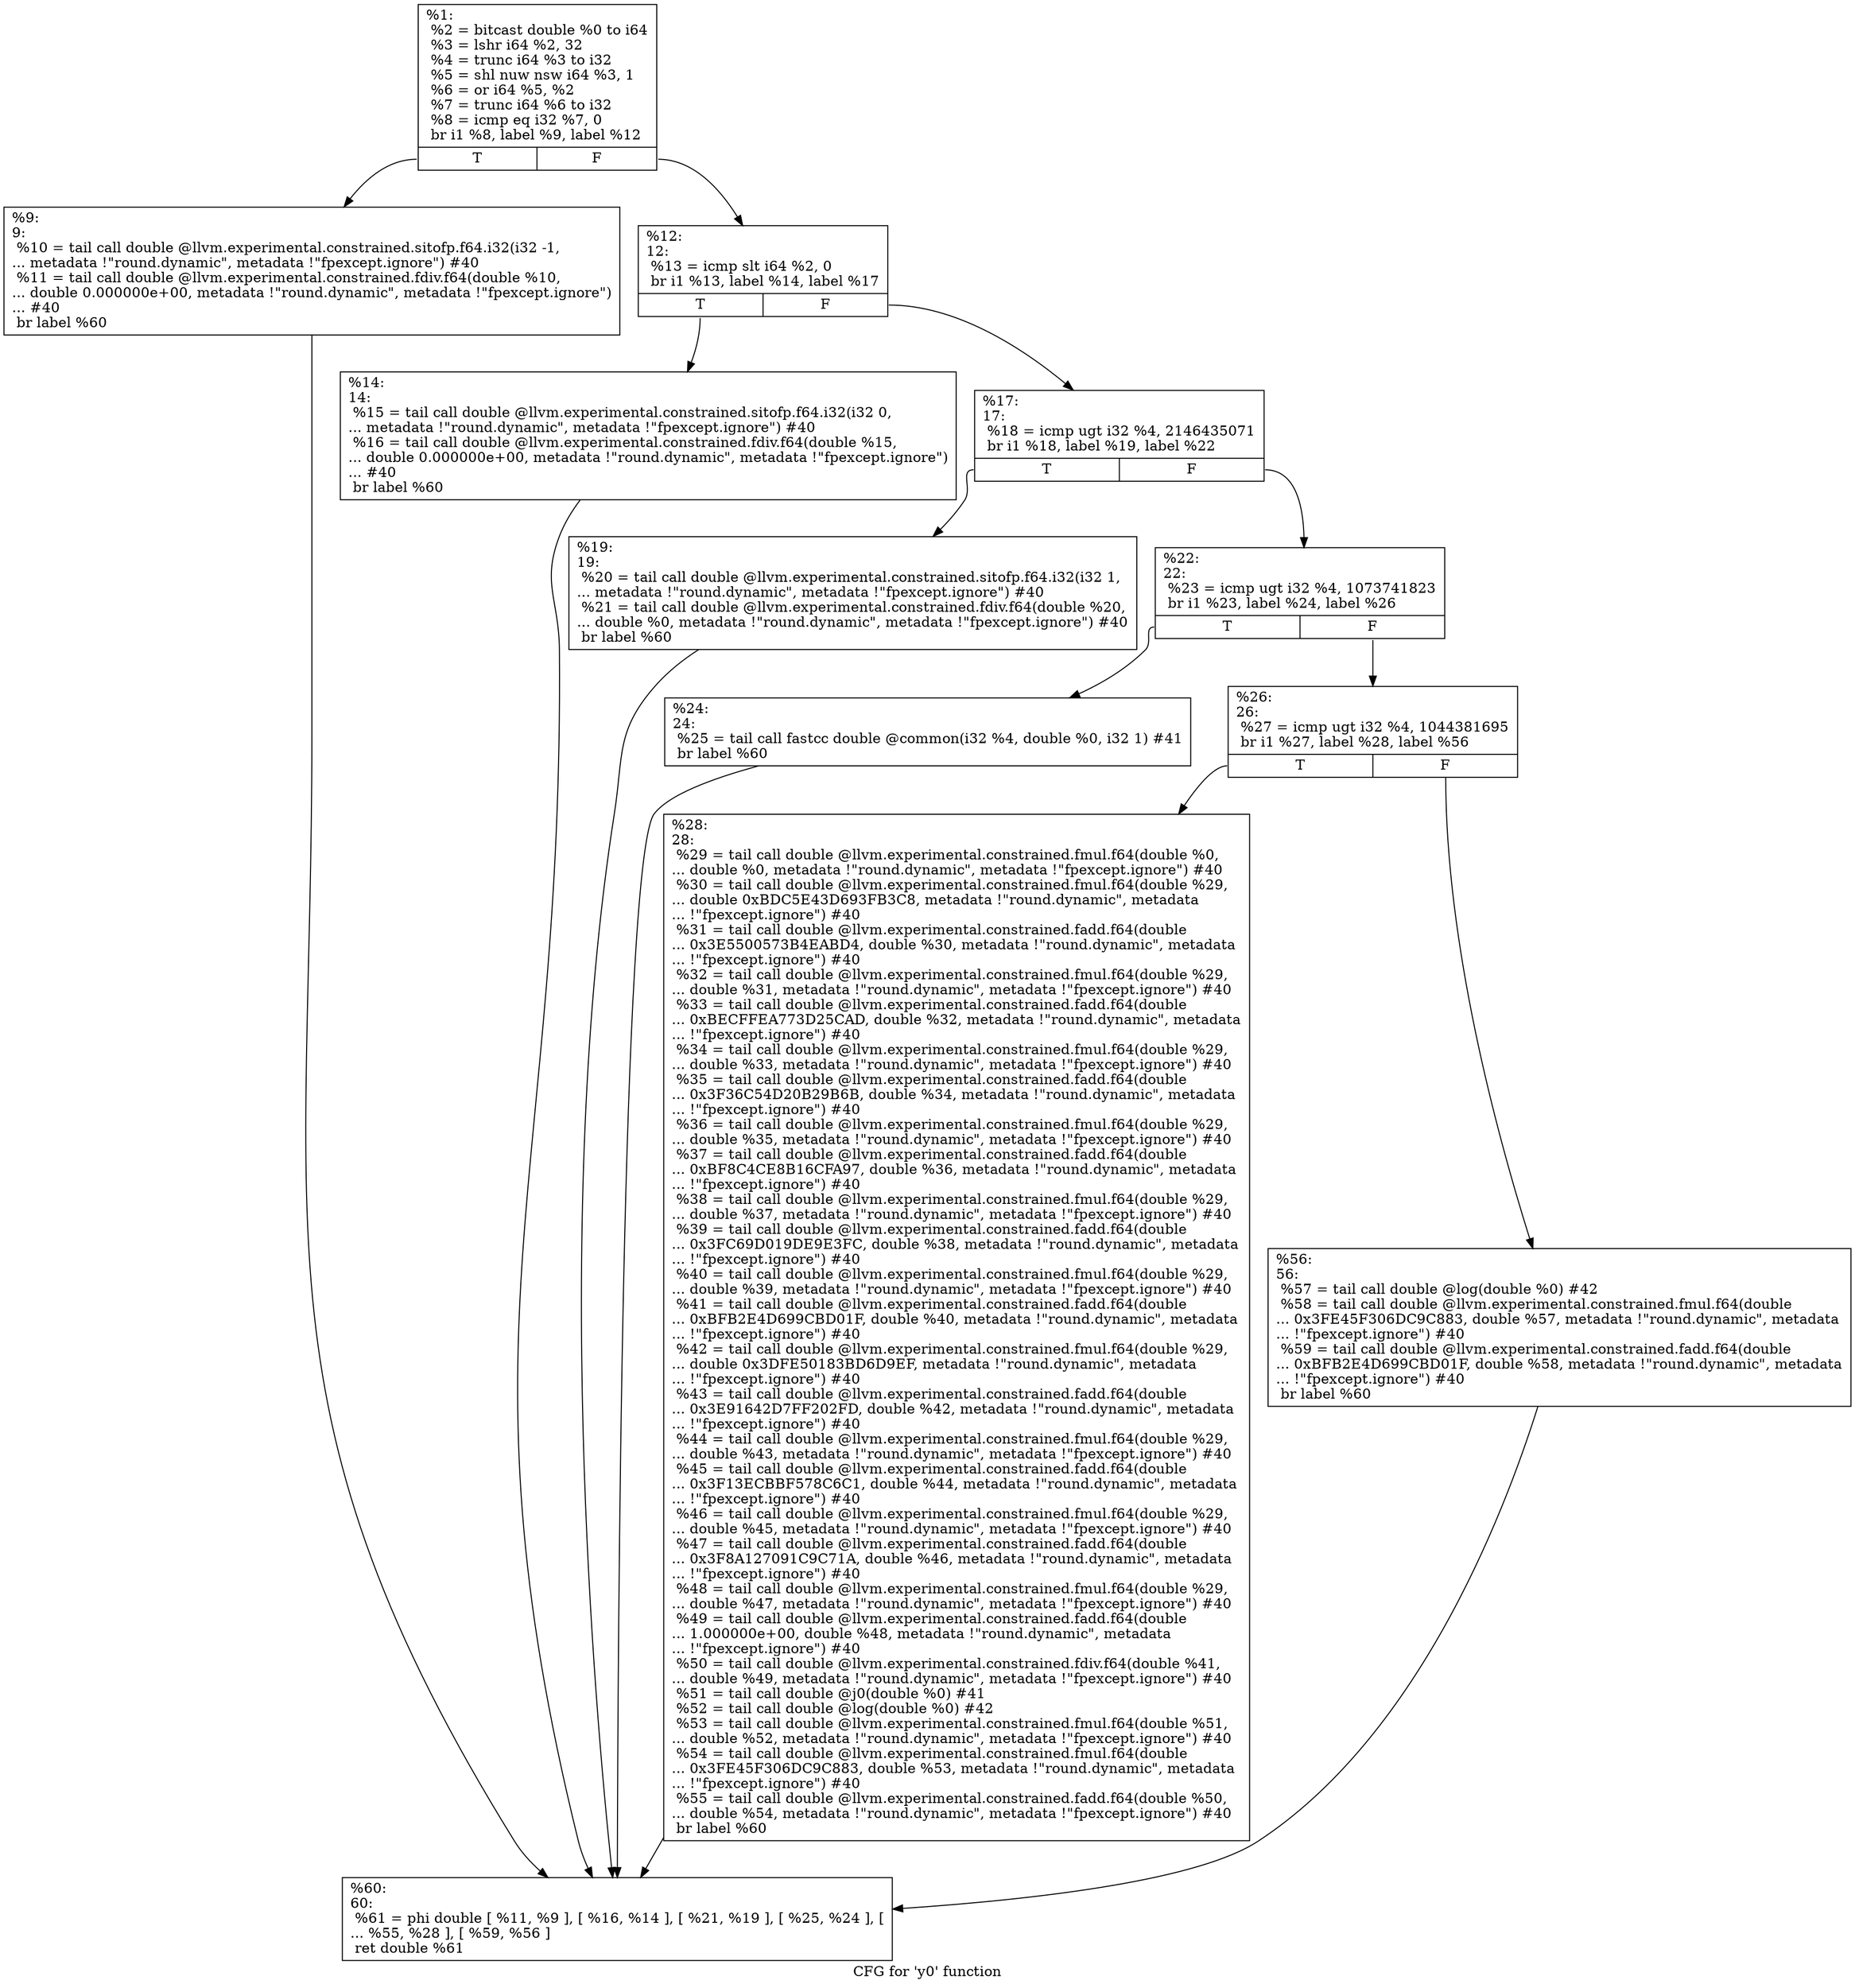 digraph "CFG for 'y0' function" {
	label="CFG for 'y0' function";

	Node0x1bd8c90 [shape=record,label="{%1:\l  %2 = bitcast double %0 to i64\l  %3 = lshr i64 %2, 32\l  %4 = trunc i64 %3 to i32\l  %5 = shl nuw nsw i64 %3, 1\l  %6 = or i64 %5, %2\l  %7 = trunc i64 %6 to i32\l  %8 = icmp eq i32 %7, 0\l  br i1 %8, label %9, label %12\l|{<s0>T|<s1>F}}"];
	Node0x1bd8c90:s0 -> Node0x1bd8ce0;
	Node0x1bd8c90:s1 -> Node0x1bd8d30;
	Node0x1bd8ce0 [shape=record,label="{%9:\l9:                                                \l  %10 = tail call double @llvm.experimental.constrained.sitofp.f64.i32(i32 -1,\l... metadata !\"round.dynamic\", metadata !\"fpexcept.ignore\") #40\l  %11 = tail call double @llvm.experimental.constrained.fdiv.f64(double %10,\l... double 0.000000e+00, metadata !\"round.dynamic\", metadata !\"fpexcept.ignore\")\l... #40\l  br label %60\l}"];
	Node0x1bd8ce0 -> Node0x1bd9000;
	Node0x1bd8d30 [shape=record,label="{%12:\l12:                                               \l  %13 = icmp slt i64 %2, 0\l  br i1 %13, label %14, label %17\l|{<s0>T|<s1>F}}"];
	Node0x1bd8d30:s0 -> Node0x1bd8d80;
	Node0x1bd8d30:s1 -> Node0x1bd8dd0;
	Node0x1bd8d80 [shape=record,label="{%14:\l14:                                               \l  %15 = tail call double @llvm.experimental.constrained.sitofp.f64.i32(i32 0,\l... metadata !\"round.dynamic\", metadata !\"fpexcept.ignore\") #40\l  %16 = tail call double @llvm.experimental.constrained.fdiv.f64(double %15,\l... double 0.000000e+00, metadata !\"round.dynamic\", metadata !\"fpexcept.ignore\")\l... #40\l  br label %60\l}"];
	Node0x1bd8d80 -> Node0x1bd9000;
	Node0x1bd8dd0 [shape=record,label="{%17:\l17:                                               \l  %18 = icmp ugt i32 %4, 2146435071\l  br i1 %18, label %19, label %22\l|{<s0>T|<s1>F}}"];
	Node0x1bd8dd0:s0 -> Node0x1bd8e20;
	Node0x1bd8dd0:s1 -> Node0x1bd8e70;
	Node0x1bd8e20 [shape=record,label="{%19:\l19:                                               \l  %20 = tail call double @llvm.experimental.constrained.sitofp.f64.i32(i32 1,\l... metadata !\"round.dynamic\", metadata !\"fpexcept.ignore\") #40\l  %21 = tail call double @llvm.experimental.constrained.fdiv.f64(double %20,\l... double %0, metadata !\"round.dynamic\", metadata !\"fpexcept.ignore\") #40\l  br label %60\l}"];
	Node0x1bd8e20 -> Node0x1bd9000;
	Node0x1bd8e70 [shape=record,label="{%22:\l22:                                               \l  %23 = icmp ugt i32 %4, 1073741823\l  br i1 %23, label %24, label %26\l|{<s0>T|<s1>F}}"];
	Node0x1bd8e70:s0 -> Node0x1bd8ec0;
	Node0x1bd8e70:s1 -> Node0x1bd8f10;
	Node0x1bd8ec0 [shape=record,label="{%24:\l24:                                               \l  %25 = tail call fastcc double @common(i32 %4, double %0, i32 1) #41\l  br label %60\l}"];
	Node0x1bd8ec0 -> Node0x1bd9000;
	Node0x1bd8f10 [shape=record,label="{%26:\l26:                                               \l  %27 = icmp ugt i32 %4, 1044381695\l  br i1 %27, label %28, label %56\l|{<s0>T|<s1>F}}"];
	Node0x1bd8f10:s0 -> Node0x1bd8f60;
	Node0x1bd8f10:s1 -> Node0x1bd8fb0;
	Node0x1bd8f60 [shape=record,label="{%28:\l28:                                               \l  %29 = tail call double @llvm.experimental.constrained.fmul.f64(double %0,\l... double %0, metadata !\"round.dynamic\", metadata !\"fpexcept.ignore\") #40\l  %30 = tail call double @llvm.experimental.constrained.fmul.f64(double %29,\l... double 0xBDC5E43D693FB3C8, metadata !\"round.dynamic\", metadata\l... !\"fpexcept.ignore\") #40\l  %31 = tail call double @llvm.experimental.constrained.fadd.f64(double\l... 0x3E5500573B4EABD4, double %30, metadata !\"round.dynamic\", metadata\l... !\"fpexcept.ignore\") #40\l  %32 = tail call double @llvm.experimental.constrained.fmul.f64(double %29,\l... double %31, metadata !\"round.dynamic\", metadata !\"fpexcept.ignore\") #40\l  %33 = tail call double @llvm.experimental.constrained.fadd.f64(double\l... 0xBECFFEA773D25CAD, double %32, metadata !\"round.dynamic\", metadata\l... !\"fpexcept.ignore\") #40\l  %34 = tail call double @llvm.experimental.constrained.fmul.f64(double %29,\l... double %33, metadata !\"round.dynamic\", metadata !\"fpexcept.ignore\") #40\l  %35 = tail call double @llvm.experimental.constrained.fadd.f64(double\l... 0x3F36C54D20B29B6B, double %34, metadata !\"round.dynamic\", metadata\l... !\"fpexcept.ignore\") #40\l  %36 = tail call double @llvm.experimental.constrained.fmul.f64(double %29,\l... double %35, metadata !\"round.dynamic\", metadata !\"fpexcept.ignore\") #40\l  %37 = tail call double @llvm.experimental.constrained.fadd.f64(double\l... 0xBF8C4CE8B16CFA97, double %36, metadata !\"round.dynamic\", metadata\l... !\"fpexcept.ignore\") #40\l  %38 = tail call double @llvm.experimental.constrained.fmul.f64(double %29,\l... double %37, metadata !\"round.dynamic\", metadata !\"fpexcept.ignore\") #40\l  %39 = tail call double @llvm.experimental.constrained.fadd.f64(double\l... 0x3FC69D019DE9E3FC, double %38, metadata !\"round.dynamic\", metadata\l... !\"fpexcept.ignore\") #40\l  %40 = tail call double @llvm.experimental.constrained.fmul.f64(double %29,\l... double %39, metadata !\"round.dynamic\", metadata !\"fpexcept.ignore\") #40\l  %41 = tail call double @llvm.experimental.constrained.fadd.f64(double\l... 0xBFB2E4D699CBD01F, double %40, metadata !\"round.dynamic\", metadata\l... !\"fpexcept.ignore\") #40\l  %42 = tail call double @llvm.experimental.constrained.fmul.f64(double %29,\l... double 0x3DFE50183BD6D9EF, metadata !\"round.dynamic\", metadata\l... !\"fpexcept.ignore\") #40\l  %43 = tail call double @llvm.experimental.constrained.fadd.f64(double\l... 0x3E91642D7FF202FD, double %42, metadata !\"round.dynamic\", metadata\l... !\"fpexcept.ignore\") #40\l  %44 = tail call double @llvm.experimental.constrained.fmul.f64(double %29,\l... double %43, metadata !\"round.dynamic\", metadata !\"fpexcept.ignore\") #40\l  %45 = tail call double @llvm.experimental.constrained.fadd.f64(double\l... 0x3F13ECBBF578C6C1, double %44, metadata !\"round.dynamic\", metadata\l... !\"fpexcept.ignore\") #40\l  %46 = tail call double @llvm.experimental.constrained.fmul.f64(double %29,\l... double %45, metadata !\"round.dynamic\", metadata !\"fpexcept.ignore\") #40\l  %47 = tail call double @llvm.experimental.constrained.fadd.f64(double\l... 0x3F8A127091C9C71A, double %46, metadata !\"round.dynamic\", metadata\l... !\"fpexcept.ignore\") #40\l  %48 = tail call double @llvm.experimental.constrained.fmul.f64(double %29,\l... double %47, metadata !\"round.dynamic\", metadata !\"fpexcept.ignore\") #40\l  %49 = tail call double @llvm.experimental.constrained.fadd.f64(double\l... 1.000000e+00, double %48, metadata !\"round.dynamic\", metadata\l... !\"fpexcept.ignore\") #40\l  %50 = tail call double @llvm.experimental.constrained.fdiv.f64(double %41,\l... double %49, metadata !\"round.dynamic\", metadata !\"fpexcept.ignore\") #40\l  %51 = tail call double @j0(double %0) #41\l  %52 = tail call double @log(double %0) #42\l  %53 = tail call double @llvm.experimental.constrained.fmul.f64(double %51,\l... double %52, metadata !\"round.dynamic\", metadata !\"fpexcept.ignore\") #40\l  %54 = tail call double @llvm.experimental.constrained.fmul.f64(double\l... 0x3FE45F306DC9C883, double %53, metadata !\"round.dynamic\", metadata\l... !\"fpexcept.ignore\") #40\l  %55 = tail call double @llvm.experimental.constrained.fadd.f64(double %50,\l... double %54, metadata !\"round.dynamic\", metadata !\"fpexcept.ignore\") #40\l  br label %60\l}"];
	Node0x1bd8f60 -> Node0x1bd9000;
	Node0x1bd8fb0 [shape=record,label="{%56:\l56:                                               \l  %57 = tail call double @log(double %0) #42\l  %58 = tail call double @llvm.experimental.constrained.fmul.f64(double\l... 0x3FE45F306DC9C883, double %57, metadata !\"round.dynamic\", metadata\l... !\"fpexcept.ignore\") #40\l  %59 = tail call double @llvm.experimental.constrained.fadd.f64(double\l... 0xBFB2E4D699CBD01F, double %58, metadata !\"round.dynamic\", metadata\l... !\"fpexcept.ignore\") #40\l  br label %60\l}"];
	Node0x1bd8fb0 -> Node0x1bd9000;
	Node0x1bd9000 [shape=record,label="{%60:\l60:                                               \l  %61 = phi double [ %11, %9 ], [ %16, %14 ], [ %21, %19 ], [ %25, %24 ], [\l... %55, %28 ], [ %59, %56 ]\l  ret double %61\l}"];
}

